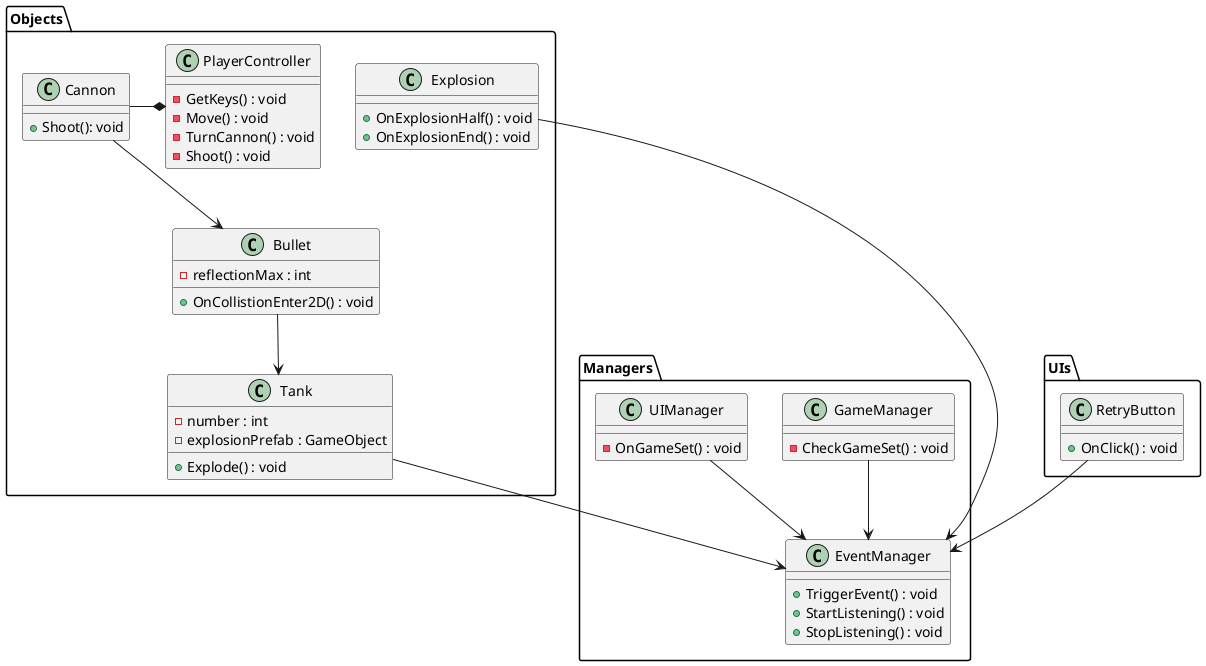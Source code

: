 @startuml

package Objects{
    class Bullet{
        -reflectionMax : int
        +OnCollistionEnter2D() : void
    }

    class Tank{
        -number : int
        -explosionPrefab : GameObject
        +Explode() : void
    }

    class Explosion{
        +OnExplosionHalf() : void
        +OnExplosionEnd() : void
    }

    class Cannon{
        +Shoot(): void
    }



    class PlayerController{
        -GetKeys() : void
        -Move() : void
        -TurnCannon() : void
        -Shoot() : void
    }
}

package Managers{
    class EventManager{
        +TriggerEvent() : void
        +StartListening() : void
        +StopListening() : void
    }

    class GameManager{
        -CheckGameSet() : void
    }

    class UIManager{
        -OnGameSet() : void
    }
}

package UIs{
    class RetryButton{
        +OnClick() : void
    }
}

Cannon --> Bullet
PlayerController *- Cannon

Bullet --> Tank

Explosion --> EventManager

GameManager --> EventManager

RetryButton --> EventManager

Tank --> EventManager

UIManager --> EventManager

@enduml